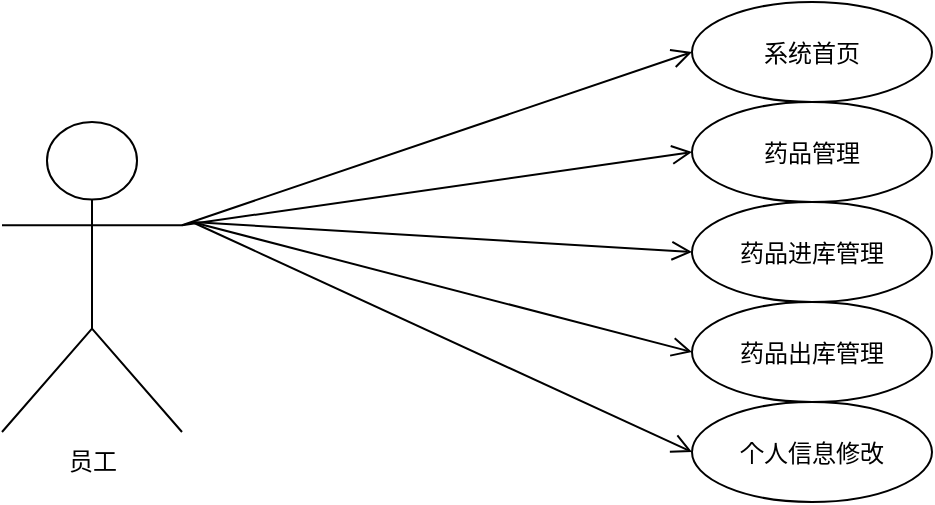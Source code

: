 <mxfile version="24.4.14" type="github">
  <diagram name="第 1 页" id="PrILdzgITEaFjyn_vafs">
    <mxGraphModel dx="1050" dy="534" grid="1" gridSize="10" guides="1" tooltips="1" connect="1" arrows="1" fold="1" page="1" pageScale="1" pageWidth="827" pageHeight="1169" math="0" shadow="0">
      <root>
        <mxCell id="0" />
        <mxCell id="1" parent="0" />
        <mxCell id="iHMlJCngF5IpRR38niNu-1" value="" style="shape=umlActor;verticalLabelPosition=bottom;verticalAlign=top;html=1;fontFamily=Helvetica;" parent="1" vertex="1">
          <mxGeometry x="95" y="150" width="90" height="155" as="geometry" />
        </mxCell>
        <mxCell id="iHMlJCngF5IpRR38niNu-5" value="系统首页" style="ellipse;" parent="1" vertex="1">
          <mxGeometry x="440" y="90" width="120" height="50" as="geometry" />
        </mxCell>
        <mxCell id="iHMlJCngF5IpRR38niNu-10" value="员工" style="text;html=1;align=center;verticalAlign=middle;resizable=0;points=[];autosize=1;strokeColor=none;fillColor=none;" parent="1" vertex="1">
          <mxGeometry x="115" y="305" width="50" height="30" as="geometry" />
        </mxCell>
        <mxCell id="iHMlJCngF5IpRR38niNu-22" value="药品管理" style="ellipse;" parent="1" vertex="1">
          <mxGeometry x="440" y="140" width="120" height="50" as="geometry" />
        </mxCell>
        <mxCell id="iHMlJCngF5IpRR38niNu-24" value="药品进库管理" style="ellipse;" parent="1" vertex="1">
          <mxGeometry x="440" y="190" width="120" height="50" as="geometry" />
        </mxCell>
        <mxCell id="iHMlJCngF5IpRR38niNu-25" value="药品出库管理" style="ellipse;" parent="1" vertex="1">
          <mxGeometry x="440" y="240" width="120" height="50" as="geometry" />
        </mxCell>
        <mxCell id="iHMlJCngF5IpRR38niNu-29" value="个人信息修改" style="ellipse;" parent="1" vertex="1">
          <mxGeometry x="440" y="290" width="120" height="50" as="geometry" />
        </mxCell>
        <mxCell id="XeavIGpK7yvfj5GqJteB-15" value="" style="endArrow=open;startArrow=none;endFill=0;startFill=0;endSize=8;html=1;verticalAlign=bottom;labelBackgroundColor=none;strokeWidth=1;rounded=0;exitX=1;exitY=0.333;exitDx=0;exitDy=0;exitPerimeter=0;entryX=0;entryY=0.5;entryDx=0;entryDy=0;" edge="1" parent="1" source="iHMlJCngF5IpRR38niNu-1" target="iHMlJCngF5IpRR38niNu-5">
          <mxGeometry width="160" relative="1" as="geometry">
            <mxPoint x="185" y="200" as="sourcePoint" />
            <mxPoint x="345" y="200" as="targetPoint" />
          </mxGeometry>
        </mxCell>
        <mxCell id="XeavIGpK7yvfj5GqJteB-16" value="" style="endArrow=open;startArrow=none;endFill=0;startFill=0;endSize=8;html=1;verticalAlign=bottom;labelBackgroundColor=none;strokeWidth=1;rounded=0;exitX=1;exitY=0.333;exitDx=0;exitDy=0;exitPerimeter=0;entryX=0;entryY=0.5;entryDx=0;entryDy=0;" edge="1" parent="1" source="iHMlJCngF5IpRR38niNu-1" target="iHMlJCngF5IpRR38niNu-22">
          <mxGeometry width="160" relative="1" as="geometry">
            <mxPoint x="195" y="212" as="sourcePoint" />
            <mxPoint x="450" y="125" as="targetPoint" />
          </mxGeometry>
        </mxCell>
        <mxCell id="XeavIGpK7yvfj5GqJteB-17" value="" style="endArrow=open;startArrow=none;endFill=0;startFill=0;endSize=8;html=1;verticalAlign=bottom;labelBackgroundColor=none;strokeWidth=1;rounded=0;entryX=0;entryY=0.5;entryDx=0;entryDy=0;" edge="1" parent="1" target="iHMlJCngF5IpRR38niNu-24">
          <mxGeometry width="160" relative="1" as="geometry">
            <mxPoint x="190" y="200" as="sourcePoint" />
            <mxPoint x="460" y="135" as="targetPoint" />
          </mxGeometry>
        </mxCell>
        <mxCell id="XeavIGpK7yvfj5GqJteB-18" value="" style="endArrow=open;startArrow=none;endFill=0;startFill=0;endSize=8;html=1;verticalAlign=bottom;labelBackgroundColor=none;strokeWidth=1;rounded=0;entryX=0;entryY=0.5;entryDx=0;entryDy=0;" edge="1" parent="1" target="iHMlJCngF5IpRR38niNu-25">
          <mxGeometry width="160" relative="1" as="geometry">
            <mxPoint x="190" y="200" as="sourcePoint" />
            <mxPoint x="470" y="145" as="targetPoint" />
          </mxGeometry>
        </mxCell>
        <mxCell id="XeavIGpK7yvfj5GqJteB-19" value="" style="endArrow=open;startArrow=none;endFill=0;startFill=0;endSize=8;html=1;verticalAlign=bottom;labelBackgroundColor=none;strokeWidth=1;rounded=0;entryX=0;entryY=0.5;entryDx=0;entryDy=0;" edge="1" parent="1" target="iHMlJCngF5IpRR38niNu-29">
          <mxGeometry width="160" relative="1" as="geometry">
            <mxPoint x="190" y="200" as="sourcePoint" />
            <mxPoint x="480" y="155" as="targetPoint" />
          </mxGeometry>
        </mxCell>
      </root>
    </mxGraphModel>
  </diagram>
</mxfile>
